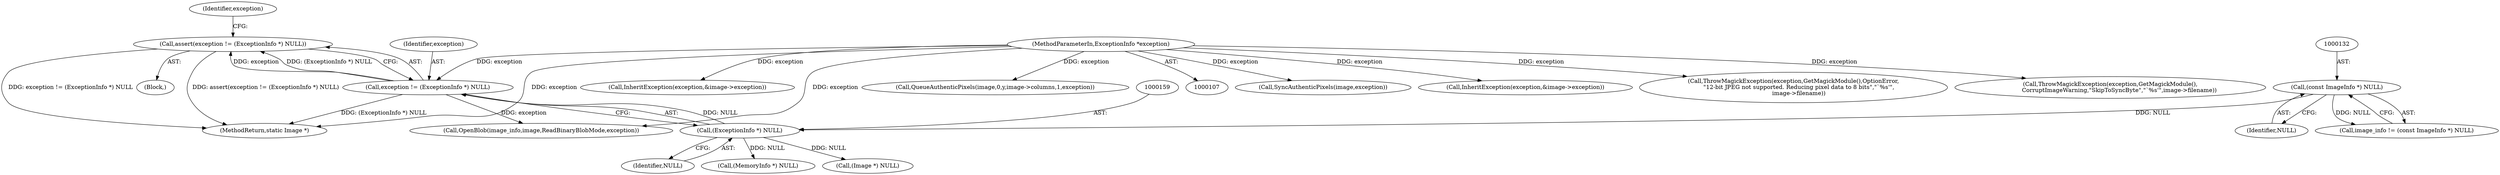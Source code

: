 digraph "0_ImageMagick_58cf5bf4fade82e3b510e8f3463a967278a3e410@API" {
"1000155" [label="(Call,assert(exception != (ExceptionInfo *) NULL))"];
"1000156" [label="(Call,exception != (ExceptionInfo *) NULL)"];
"1000109" [label="(MethodParameterIn,ExceptionInfo *exception)"];
"1000158" [label="(Call,(ExceptionInfo *) NULL)"];
"1000131" [label="(Call,(const ImageInfo *) NULL)"];
"1000157" [label="(Identifier,exception)"];
"1001792" [label="(Call,SyncAuthenticPixels(image,exception))"];
"1000110" [label="(Block,)"];
"1000156" [label="(Call,exception != (ExceptionInfo *) NULL)"];
"1000155" [label="(Call,assert(exception != (ExceptionInfo *) NULL))"];
"1001070" [label="(Call,InheritException(exception,&image->exception))"];
"1000129" [label="(Call,image_info != (const ImageInfo *) NULL)"];
"1000650" [label="(Call,ThrowMagickException(exception,GetMagickModule(),OptionError,\n      \"12-bit JPEG not supported. Reducing pixel data to 8 bits\",\"`%s'\",\n      image->filename))"];
"1000164" [label="(Identifier,exception)"];
"1000160" [label="(Identifier,NULL)"];
"1000232" [label="(Call,(MemoryInfo *) NULL)"];
"1001382" [label="(Call,ThrowMagickException(exception,GetMagickModule(),\n          CorruptImageWarning,\"SkipToSyncByte\",\"`%s'\",image->filename))"];
"1000131" [label="(Call,(const ImageInfo *) NULL)"];
"1000133" [label="(Identifier,NULL)"];
"1000158" [label="(Call,(ExceptionInfo *) NULL)"];
"1000289" [label="(Call,InheritException(exception,&image->exception))"];
"1001853" [label="(MethodReturn,static Image *)"];
"1001397" [label="(Call,QueueAuthenticPixels(image,0,y,image->columns,1,exception))"];
"1000109" [label="(MethodParameterIn,ExceptionInfo *exception)"];
"1000194" [label="(Call,(Image *) NULL)"];
"1000179" [label="(Call,OpenBlob(image_info,image,ReadBinaryBlobMode,exception))"];
"1000155" -> "1000110"  [label="AST: "];
"1000155" -> "1000156"  [label="CFG: "];
"1000156" -> "1000155"  [label="AST: "];
"1000164" -> "1000155"  [label="CFG: "];
"1000155" -> "1001853"  [label="DDG: assert(exception != (ExceptionInfo *) NULL)"];
"1000155" -> "1001853"  [label="DDG: exception != (ExceptionInfo *) NULL"];
"1000156" -> "1000155"  [label="DDG: exception"];
"1000156" -> "1000155"  [label="DDG: (ExceptionInfo *) NULL"];
"1000156" -> "1000158"  [label="CFG: "];
"1000157" -> "1000156"  [label="AST: "];
"1000158" -> "1000156"  [label="AST: "];
"1000156" -> "1001853"  [label="DDG: (ExceptionInfo *) NULL"];
"1000109" -> "1000156"  [label="DDG: exception"];
"1000158" -> "1000156"  [label="DDG: NULL"];
"1000156" -> "1000179"  [label="DDG: exception"];
"1000109" -> "1000107"  [label="AST: "];
"1000109" -> "1001853"  [label="DDG: exception"];
"1000109" -> "1000179"  [label="DDG: exception"];
"1000109" -> "1000289"  [label="DDG: exception"];
"1000109" -> "1000650"  [label="DDG: exception"];
"1000109" -> "1001070"  [label="DDG: exception"];
"1000109" -> "1001382"  [label="DDG: exception"];
"1000109" -> "1001397"  [label="DDG: exception"];
"1000109" -> "1001792"  [label="DDG: exception"];
"1000158" -> "1000160"  [label="CFG: "];
"1000159" -> "1000158"  [label="AST: "];
"1000160" -> "1000158"  [label="AST: "];
"1000131" -> "1000158"  [label="DDG: NULL"];
"1000158" -> "1000194"  [label="DDG: NULL"];
"1000158" -> "1000232"  [label="DDG: NULL"];
"1000131" -> "1000129"  [label="AST: "];
"1000131" -> "1000133"  [label="CFG: "];
"1000132" -> "1000131"  [label="AST: "];
"1000133" -> "1000131"  [label="AST: "];
"1000129" -> "1000131"  [label="CFG: "];
"1000131" -> "1000129"  [label="DDG: NULL"];
}
